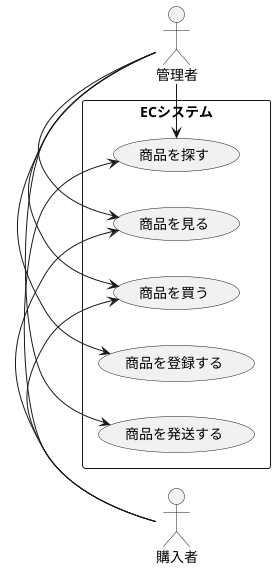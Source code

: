 /'
アクターの列挙
・購入者
・管理者

アクター毎のユースケースを列挙する
「〇〇が××する」
購入者が探す
購入者が見る
購入者が買う
管理者が登録する
管理者が発送する

対象に収める
ユースケースを整理する
'/
@startuml

actor 購入者
actor 管理者
left to right direction
rectangle ECシステム{
購入者 -right-> (商品を探す)
購入者 -right-> (商品を見る)
購入者 -right-> (商品を買う)

管理者 -left-> (商品を探す)
管理者 -left-> (商品を見る)
管理者 -left-> (商品を買う)
管理者 -left-> (商品を登録する)
管理者 -left-> (商品を発送する)

}

@enduml


